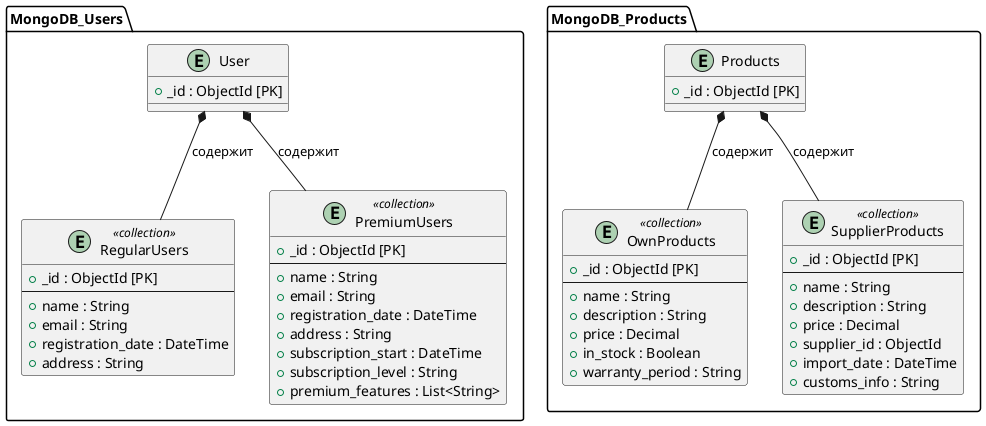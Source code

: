 @startuml

package MongoDB_Users {
    entity "User" as MongoUser {
        + _id : ObjectId [PK]
    }
    
    entity "RegularUsers" as MongoRegularUsers <<collection>> {
        + _id : ObjectId [PK]
        --
        + name : String
        + email : String
        + registration_date : DateTime
        + address : String
    }
    
    entity "PremiumUsers" as MongoPremiumUsers <<collection>> {
        + _id : ObjectId [PK]
        --
        + name : String
        + email : String
        + registration_date : DateTime
        + address : String
        + subscription_start : DateTime
        + subscription_level : String
        + premium_features : List<String>
    }
    
    
    MongoUser *-- MongoRegularUsers : содержит
    MongoUser *-- MongoPremiumUsers : содержит
}

package MongoDB_Products {
    entity "Products" as MongoProducts {
        + _id : ObjectId [PK]
    }
    entity "OwnProducts" as MongoOwnProducts <<collection>> {
        + _id : ObjectId [PK]
        --
        + name : String
        + description : String
        + price : Decimal
        + in_stock : Boolean
        + warranty_period : String
    }

    entity "SupplierProducts" as MongoSupplierProducts <<collection>> {
        + _id : ObjectId [PK]
        --
        + name : String
        + description : String
        + price : Decimal
        + supplier_id : ObjectId
        + import_date : DateTime
        + customs_info : String
    }

    MongoProducts *-- MongoOwnProducts : содержит
    MongoProducts *-- MongoSupplierProducts : содержит
}

@enduml
